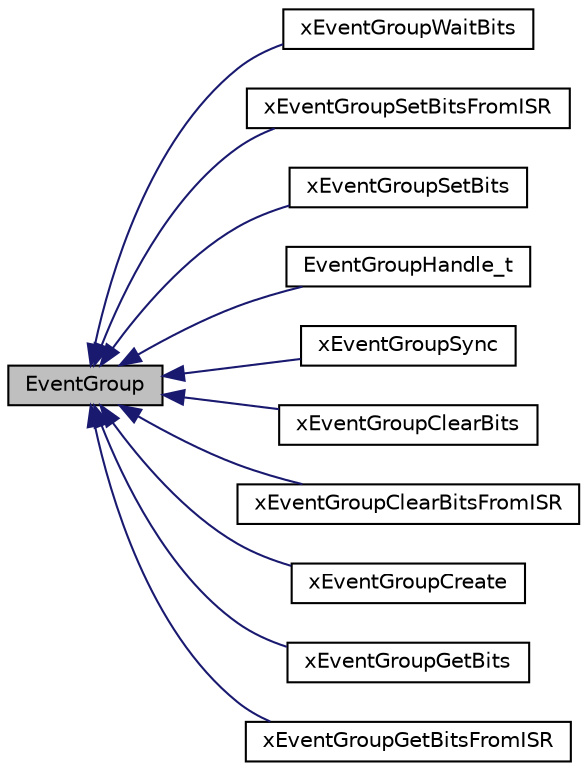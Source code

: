 digraph "EventGroup"
{
  edge [fontname="Helvetica",fontsize="10",labelfontname="Helvetica",labelfontsize="10"];
  node [fontname="Helvetica",fontsize="10",shape=record];
  rankdir=LR;
  Node3 [label="xEventGroupWaitBits",height=0.2,width=0.4,color="black", fillcolor="white", style="filled",URL="$d6/d9a/group__xEventGroupWaitBits.html"];
  Node7 [label="xEventGroupSetBitsFromISR",height=0.2,width=0.4,color="black", fillcolor="white", style="filled",URL="$d7/de3/group__xEventGroupSetBitsFromISR.html"];
  Node6 [label="xEventGroupSetBits",height=0.2,width=0.4,color="black", fillcolor="white", style="filled",URL="$dd/d08/group__xEventGroupSetBits.html"];
  Node1 [label="EventGroupHandle_t",height=0.2,width=0.4,color="black", fillcolor="white", style="filled",URL="$dc/d43/group__EventGroupHandle__t.html"];
  Node8 [label="xEventGroupSync",height=0.2,width=0.4,color="black", fillcolor="white", style="filled",URL="$d2/dd3/group__xEventGroupSync.html"];
  Node4 [label="xEventGroupClearBits",height=0.2,width=0.4,color="black", fillcolor="white", style="filled",URL="$d6/dc7/group__xEventGroupClearBits.html"];
  Node5 [label="xEventGroupClearBitsFromISR",height=0.2,width=0.4,color="black", fillcolor="white", style="filled",URL="$d4/dc0/group__xEventGroupClearBitsFromISR.html"];
  Node2 [label="xEventGroupCreate",height=0.2,width=0.4,color="black", fillcolor="white", style="filled",URL="$df/d78/group__xEventGroupCreate.html"];
  Node9 [label="xEventGroupGetBits",height=0.2,width=0.4,color="black", fillcolor="white", style="filled",URL="$d8/dfc/group__xEventGroupGetBits.html"];
  Node0 [label="EventGroup",height=0.2,width=0.4,color="black", fillcolor="grey75", style="filled" fontcolor="black"];
  Node10 [label="xEventGroupGetBitsFromISR",height=0.2,width=0.4,color="black", fillcolor="white", style="filled",URL="$d4/d99/group__xEventGroupGetBitsFromISR.html"];
  Node0->Node1 [shape=plaintext, color="midnightblue", dir="back", style="solid"];
  Node0->Node2 [shape=plaintext, color="midnightblue", dir="back", style="solid"];
  Node0->Node3 [shape=plaintext, color="midnightblue", dir="back", style="solid"];
  Node0->Node4 [shape=plaintext, color="midnightblue", dir="back", style="solid"];
  Node0->Node5 [shape=plaintext, color="midnightblue", dir="back", style="solid"];
  Node0->Node6 [shape=plaintext, color="midnightblue", dir="back", style="solid"];
  Node0->Node7 [shape=plaintext, color="midnightblue", dir="back", style="solid"];
  Node0->Node8 [shape=plaintext, color="midnightblue", dir="back", style="solid"];
  Node0->Node9 [shape=plaintext, color="midnightblue", dir="back", style="solid"];
  Node0->Node10 [shape=plaintext, color="midnightblue", dir="back", style="solid"];
}
